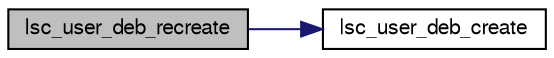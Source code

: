 digraph G
{
  bgcolor="transparent";
  edge [fontname="FreeSans",fontsize="10",labelfontname="FreeSans",labelfontsize="10"];
  node [fontname="FreeSans",fontsize="10",shape=record];
  rankdir=LR;
  Node1 [label="lsc_user_deb_recreate",height=0.2,width=0.4,color="black", fillcolor="grey75", style="filled" fontcolor="black"];
  Node1 -> Node2 [color="midnightblue",fontsize="10",style="solid",fontname="FreeSans"];
  Node2 [label="lsc_user_deb_create",height=0.2,width=0.4,color="black",URL="$lsc__user_8c.html#a993f21060929b22c21d291aa109f290c",tooltip="Create a Debian package from an LSC user RPM package."];
}
